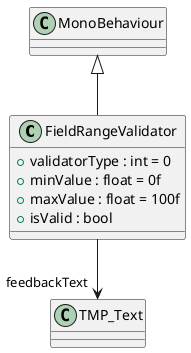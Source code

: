 @startuml
class FieldRangeValidator {
    + validatorType : int = 0
    + minValue : float = 0f
    + maxValue : float = 100f
    + isValid : bool
}
MonoBehaviour <|-- FieldRangeValidator
FieldRangeValidator --> "feedbackText" TMP_Text
@enduml
